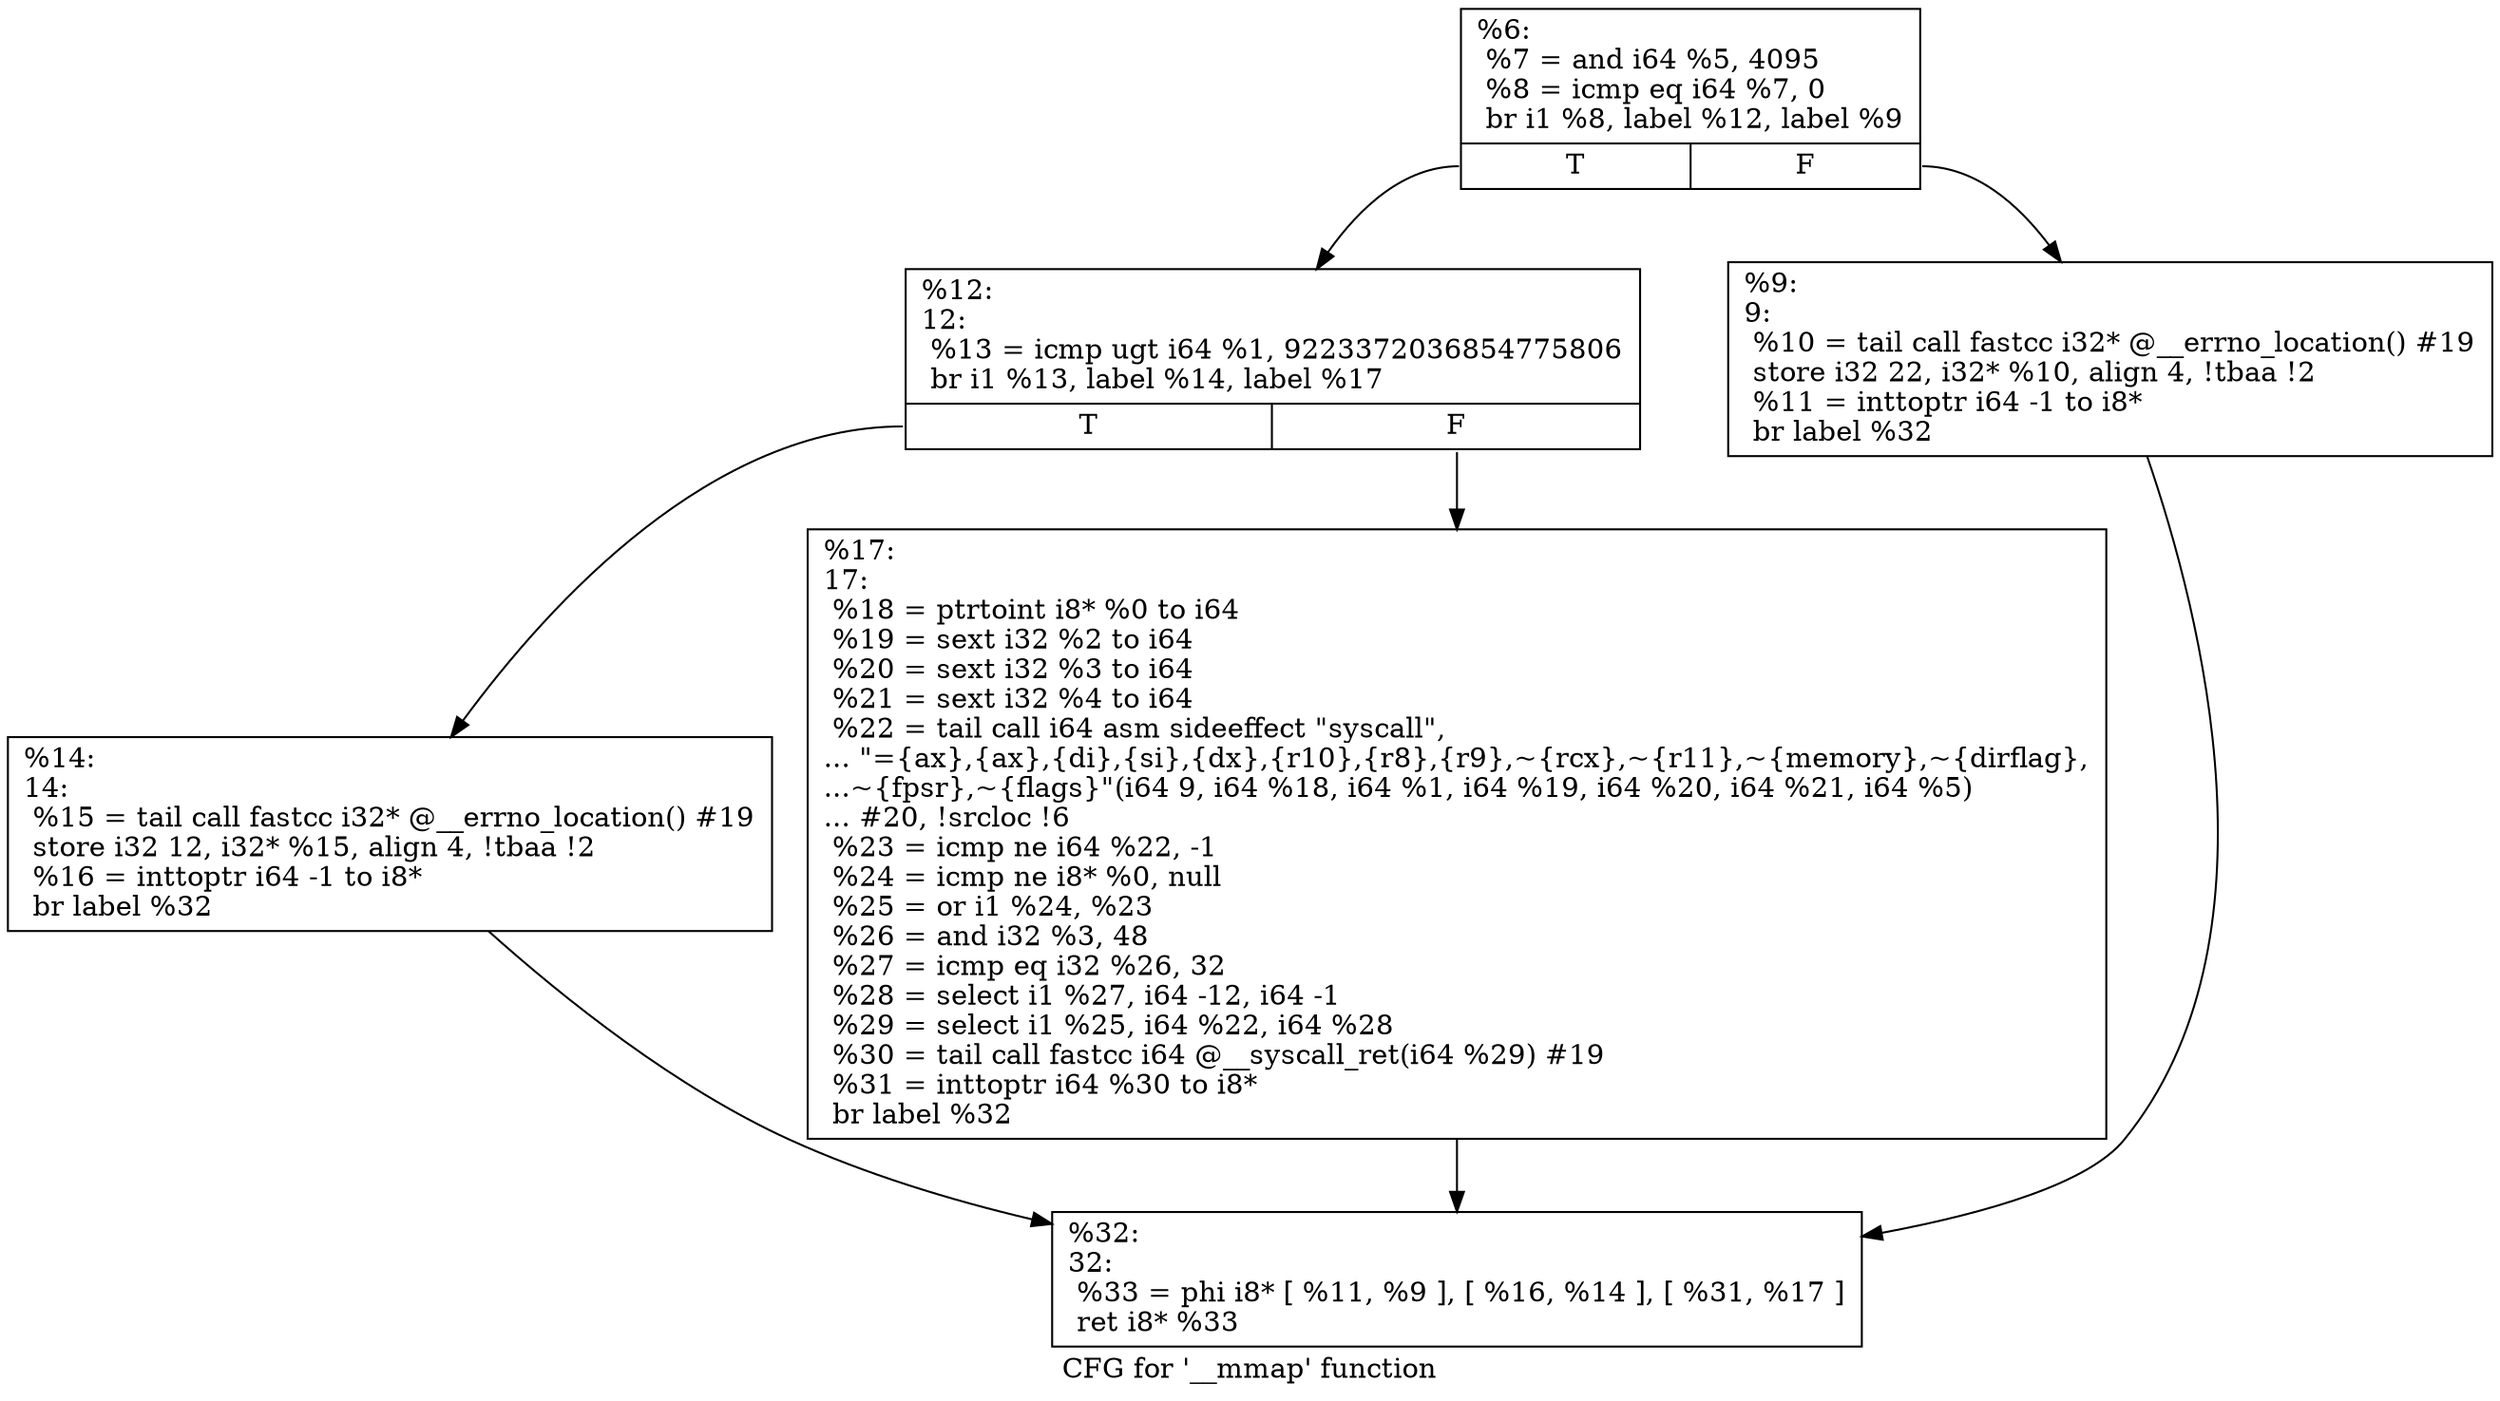 digraph "CFG for '__mmap' function" {
	label="CFG for '__mmap' function";

	Node0x1ef0fb0 [shape=record,label="{%6:\l  %7 = and i64 %5, 4095\l  %8 = icmp eq i64 %7, 0\l  br i1 %8, label %12, label %9\l|{<s0>T|<s1>F}}"];
	Node0x1ef0fb0:s0 -> Node0x1ef20b0;
	Node0x1ef0fb0:s1 -> Node0x1ef1c00;
	Node0x1ef1c00 [shape=record,label="{%9:\l9:                                                \l  %10 = tail call fastcc i32* @__errno_location() #19\l  store i32 22, i32* %10, align 4, !tbaa !2\l  %11 = inttoptr i64 -1 to i8*\l  br label %32\l}"];
	Node0x1ef1c00 -> Node0x1ef21a0;
	Node0x1ef20b0 [shape=record,label="{%12:\l12:                                               \l  %13 = icmp ugt i64 %1, 9223372036854775806\l  br i1 %13, label %14, label %17\l|{<s0>T|<s1>F}}"];
	Node0x1ef20b0:s0 -> Node0x1ef2100;
	Node0x1ef20b0:s1 -> Node0x1ef2150;
	Node0x1ef2100 [shape=record,label="{%14:\l14:                                               \l  %15 = tail call fastcc i32* @__errno_location() #19\l  store i32 12, i32* %15, align 4, !tbaa !2\l  %16 = inttoptr i64 -1 to i8*\l  br label %32\l}"];
	Node0x1ef2100 -> Node0x1ef21a0;
	Node0x1ef2150 [shape=record,label="{%17:\l17:                                               \l  %18 = ptrtoint i8* %0 to i64\l  %19 = sext i32 %2 to i64\l  %20 = sext i32 %3 to i64\l  %21 = sext i32 %4 to i64\l  %22 = tail call i64 asm sideeffect \"syscall\",\l... \"=\{ax\},\{ax\},\{di\},\{si\},\{dx\},\{r10\},\{r8\},\{r9\},~\{rcx\},~\{r11\},~\{memory\},~\{dirflag\},\l...~\{fpsr\},~\{flags\}\"(i64 9, i64 %18, i64 %1, i64 %19, i64 %20, i64 %21, i64 %5)\l... #20, !srcloc !6\l  %23 = icmp ne i64 %22, -1\l  %24 = icmp ne i8* %0, null\l  %25 = or i1 %24, %23\l  %26 = and i32 %3, 48\l  %27 = icmp eq i32 %26, 32\l  %28 = select i1 %27, i64 -12, i64 -1\l  %29 = select i1 %25, i64 %22, i64 %28\l  %30 = tail call fastcc i64 @__syscall_ret(i64 %29) #19\l  %31 = inttoptr i64 %30 to i8*\l  br label %32\l}"];
	Node0x1ef2150 -> Node0x1ef21a0;
	Node0x1ef21a0 [shape=record,label="{%32:\l32:                                               \l  %33 = phi i8* [ %11, %9 ], [ %16, %14 ], [ %31, %17 ]\l  ret i8* %33\l}"];
}
